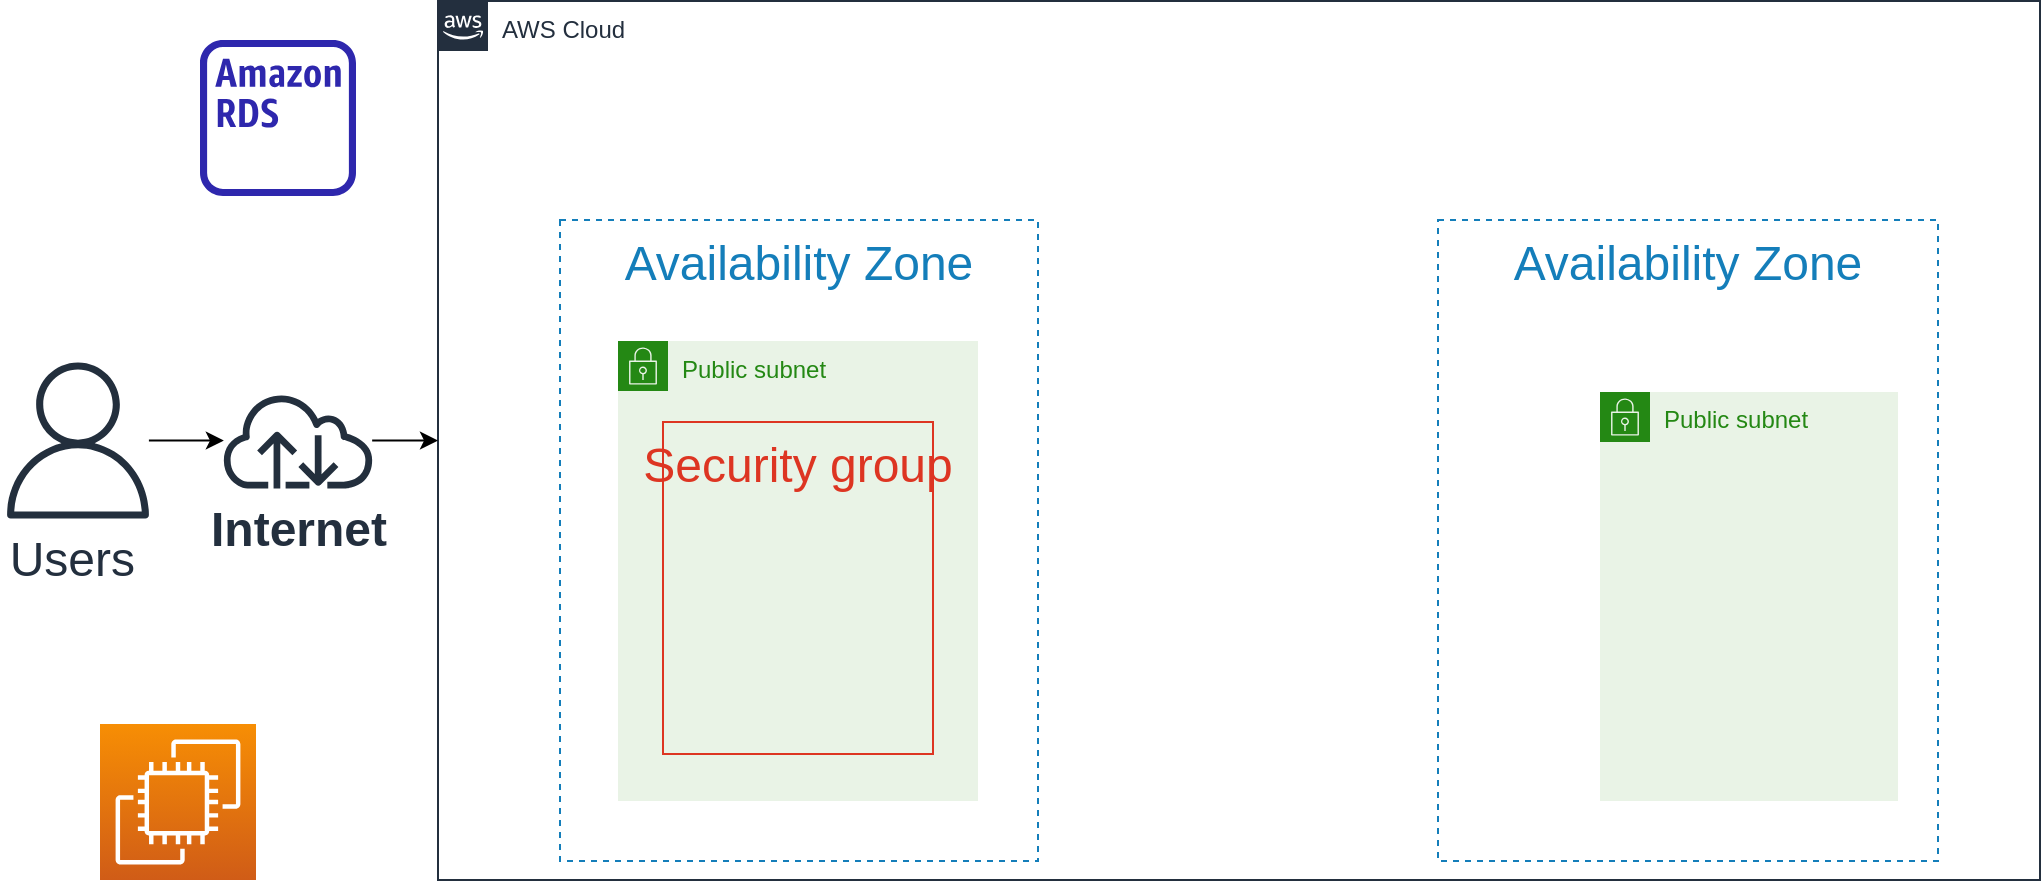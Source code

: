 <mxfile version="17.4.0" type="github">
  <diagram id="Ht1M8jgEwFfnCIfOTk4-" name="Page-1">
    <mxGraphModel dx="1038" dy="1374" grid="1" gridSize="10" guides="1" tooltips="1" connect="1" arrows="1" fold="1" page="1" pageScale="1" pageWidth="1169" pageHeight="827" math="0" shadow="0">
      <root>
        <mxCell id="0" />
        <mxCell id="1" parent="0" />
        <mxCell id="UEzPUAAOIrF-is8g5C7q-175" value="AWS Cloud" style="points=[[0,0],[0.25,0],[0.5,0],[0.75,0],[1,0],[1,0.25],[1,0.5],[1,0.75],[1,1],[0.75,1],[0.5,1],[0.25,1],[0,1],[0,0.75],[0,0.5],[0,0.25]];outlineConnect=0;gradientColor=none;html=1;whiteSpace=wrap;fontSize=12;fontStyle=0;shape=mxgraph.aws4.group;grIcon=mxgraph.aws4.group_aws_cloud_alt;strokeColor=#232F3E;fillColor=none;verticalAlign=top;align=left;spacingLeft=30;fontColor=#232F3E;dashed=0;labelBackgroundColor=#ffffff;container=1;pointerEvents=0;collapsible=0;recursiveResize=0;" parent="1" vertex="1">
          <mxGeometry x="219" y="-789.5" width="801" height="439.5" as="geometry" />
        </mxCell>
        <mxCell id="scsxgzI7a3I7N0KJkxyG-24" value="Availability Zone" style="fillColor=none;strokeColor=#147EBA;dashed=1;verticalAlign=top;fontStyle=0;fontColor=#147EBA;fontSize=24;" vertex="1" parent="UEzPUAAOIrF-is8g5C7q-175">
          <mxGeometry x="61" y="109.5" width="239" height="320.5" as="geometry" />
        </mxCell>
        <mxCell id="scsxgzI7a3I7N0KJkxyG-28" value="Availability Zone" style="fillColor=none;strokeColor=#147EBA;dashed=1;verticalAlign=top;fontStyle=0;fontColor=#147EBA;fontSize=24;" vertex="1" parent="UEzPUAAOIrF-is8g5C7q-175">
          <mxGeometry x="500" y="109.5" width="250" height="320.5" as="geometry" />
        </mxCell>
        <mxCell id="scsxgzI7a3I7N0KJkxyG-29" value="Public subnet" style="points=[[0,0],[0.25,0],[0.5,0],[0.75,0],[1,0],[1,0.25],[1,0.5],[1,0.75],[1,1],[0.75,1],[0.5,1],[0.25,1],[0,1],[0,0.75],[0,0.5],[0,0.25]];outlineConnect=0;gradientColor=none;html=1;whiteSpace=wrap;fontSize=12;fontStyle=0;container=1;pointerEvents=0;collapsible=0;recursiveResize=0;shape=mxgraph.aws4.group;grIcon=mxgraph.aws4.group_security_group;grStroke=0;strokeColor=#248814;fillColor=#E9F3E6;verticalAlign=top;align=left;spacingLeft=30;fontColor=#248814;dashed=0;" vertex="1" parent="UEzPUAAOIrF-is8g5C7q-175">
          <mxGeometry x="90" y="170" width="180" height="230" as="geometry" />
        </mxCell>
        <mxCell id="scsxgzI7a3I7N0KJkxyG-34" value="Public subnet" style="points=[[0,0],[0.25,0],[0.5,0],[0.75,0],[1,0],[1,0.25],[1,0.5],[1,0.75],[1,1],[0.75,1],[0.5,1],[0.25,1],[0,1],[0,0.75],[0,0.5],[0,0.25]];outlineConnect=0;gradientColor=none;html=1;whiteSpace=wrap;fontSize=12;fontStyle=0;container=1;pointerEvents=0;collapsible=0;recursiveResize=0;shape=mxgraph.aws4.group;grIcon=mxgraph.aws4.group_security_group;grStroke=0;strokeColor=#248814;fillColor=#E9F3E6;verticalAlign=top;align=left;spacingLeft=30;fontColor=#248814;dashed=0;" vertex="1" parent="UEzPUAAOIrF-is8g5C7q-175">
          <mxGeometry x="581" y="195.5" width="149" height="204.5" as="geometry" />
        </mxCell>
        <mxCell id="scsxgzI7a3I7N0KJkxyG-35" value="Security group" style="fillColor=none;strokeColor=#DD3522;verticalAlign=top;fontStyle=0;fontColor=#DD3522;fontSize=24;" vertex="1" parent="UEzPUAAOIrF-is8g5C7q-175">
          <mxGeometry x="112.5" y="210.5" width="135" height="166" as="geometry" />
        </mxCell>
        <mxCell id="scsxgzI7a3I7N0KJkxyG-20" value="" style="edgeStyle=orthogonalEdgeStyle;rounded=0;orthogonalLoop=1;jettySize=auto;html=1;" edge="1" parent="1" source="scsxgzI7a3I7N0KJkxyG-11" target="scsxgzI7a3I7N0KJkxyG-13">
          <mxGeometry relative="1" as="geometry" />
        </mxCell>
        <mxCell id="scsxgzI7a3I7N0KJkxyG-11" value="&lt;font style=&quot;font-size: 24px&quot;&gt;Users&amp;nbsp;&lt;/font&gt;" style="sketch=0;outlineConnect=0;fontColor=#232F3E;gradientColor=none;fillColor=#232F3D;strokeColor=none;dashed=0;verticalLabelPosition=bottom;verticalAlign=top;align=center;html=1;fontSize=12;fontStyle=0;aspect=fixed;pointerEvents=1;shape=mxgraph.aws4.user;" vertex="1" parent="1">
          <mxGeometry y="-608.75" width="78" height="78" as="geometry" />
        </mxCell>
        <mxCell id="scsxgzI7a3I7N0KJkxyG-21" value="" style="edgeStyle=orthogonalEdgeStyle;rounded=0;orthogonalLoop=1;jettySize=auto;html=1;" edge="1" parent="1" source="scsxgzI7a3I7N0KJkxyG-13" target="UEzPUAAOIrF-is8g5C7q-175">
          <mxGeometry relative="1" as="geometry" />
        </mxCell>
        <mxCell id="scsxgzI7a3I7N0KJkxyG-13" value="&lt;b&gt;&lt;font style=&quot;font-size: 24px&quot;&gt;Internet&lt;/font&gt;&lt;/b&gt;" style="sketch=0;outlineConnect=0;fontColor=#232F3E;gradientColor=none;fillColor=#232F3D;strokeColor=none;dashed=0;verticalLabelPosition=bottom;verticalAlign=top;align=center;html=1;fontSize=12;fontStyle=0;aspect=fixed;pointerEvents=1;shape=mxgraph.aws4.internet;" vertex="1" parent="1">
          <mxGeometry x="110" y="-593.75" width="78" height="48" as="geometry" />
        </mxCell>
        <mxCell id="scsxgzI7a3I7N0KJkxyG-2" value="" style="sketch=0;outlineConnect=0;fontColor=#232F3E;gradientColor=none;fillColor=#2E27AD;strokeColor=none;dashed=0;verticalLabelPosition=bottom;verticalAlign=top;align=center;html=1;fontSize=12;fontStyle=0;aspect=fixed;pointerEvents=1;shape=mxgraph.aws4.rds_instance_alt;" vertex="1" parent="1">
          <mxGeometry x="100" y="-770" width="78" height="78" as="geometry" />
        </mxCell>
        <mxCell id="scsxgzI7a3I7N0KJkxyG-7" value="" style="sketch=0;points=[[0,0,0],[0.25,0,0],[0.5,0,0],[0.75,0,0],[1,0,0],[0,1,0],[0.25,1,0],[0.5,1,0],[0.75,1,0],[1,1,0],[0,0.25,0],[0,0.5,0],[0,0.75,0],[1,0.25,0],[1,0.5,0],[1,0.75,0]];outlineConnect=0;fontColor=#232F3E;gradientColor=#F78E04;gradientDirection=north;fillColor=#D05C17;strokeColor=#ffffff;dashed=0;verticalLabelPosition=bottom;verticalAlign=top;align=center;html=1;fontSize=12;fontStyle=0;aspect=fixed;shape=mxgraph.aws4.resourceIcon;resIcon=mxgraph.aws4.ec2;" vertex="1" parent="1">
          <mxGeometry x="50" y="-428" width="78" height="78" as="geometry" />
        </mxCell>
      </root>
    </mxGraphModel>
  </diagram>
</mxfile>
